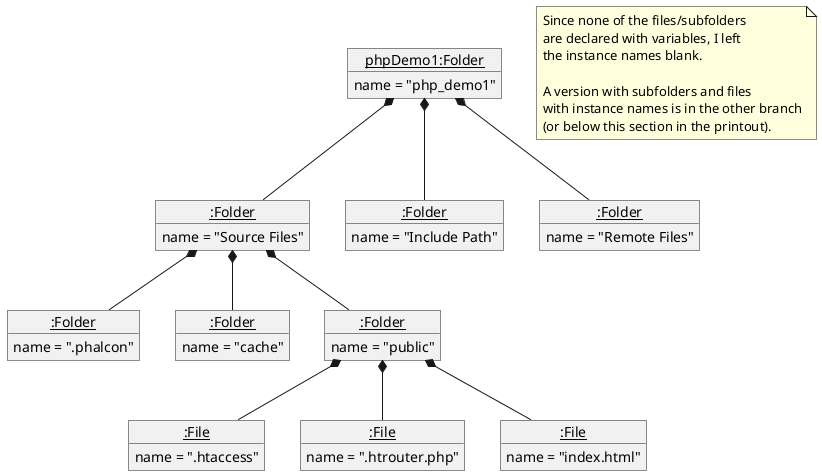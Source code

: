 @startuml
'https://plantuml.com/object-diagram

object "<u>phpDemo1:Folder</u>" as root {
name = "php_demo1"
}
object "<u>:Folder</u>" as sourceFiles {
name = "Source Files"
}

root *-- sourceFiles

object "<u>:Folder</u>" as includePath{
name = "Include Path"
}

root *-- includePath

object "<u>:Folder</u>" as remoteFiles {
name = "Remote Files"
}

root *-- remoteFiles



object "<u>:Folder</u>" as phalcon {
name = ".phalcon"
}
object "<u>:Folder</u>" as cache {
name = "cache"
}
object "<u>:Folder</u>" as public {
name = "public"
}

sourceFiles *-- phalcon
sourceFiles *--cache
sourceFiles *-- public


object "<u>:File</u>" as htaccess {
name = ".htaccess"
}
object "<u>:File</u>" as htrouter {
name = ".htrouter.php"
}
object "<u>:File</u>" as index {
name = "index.html"
}

public *-- htaccess
public *-- htrouter
public *-- index

note as n1
    Since none of the files/subfolders
    are declared with variables, I left
    the instance names blank.

    A version with subfolders and files
    with instance names is in the other branch
    (or below this section in the printout).
end note

@enduml
